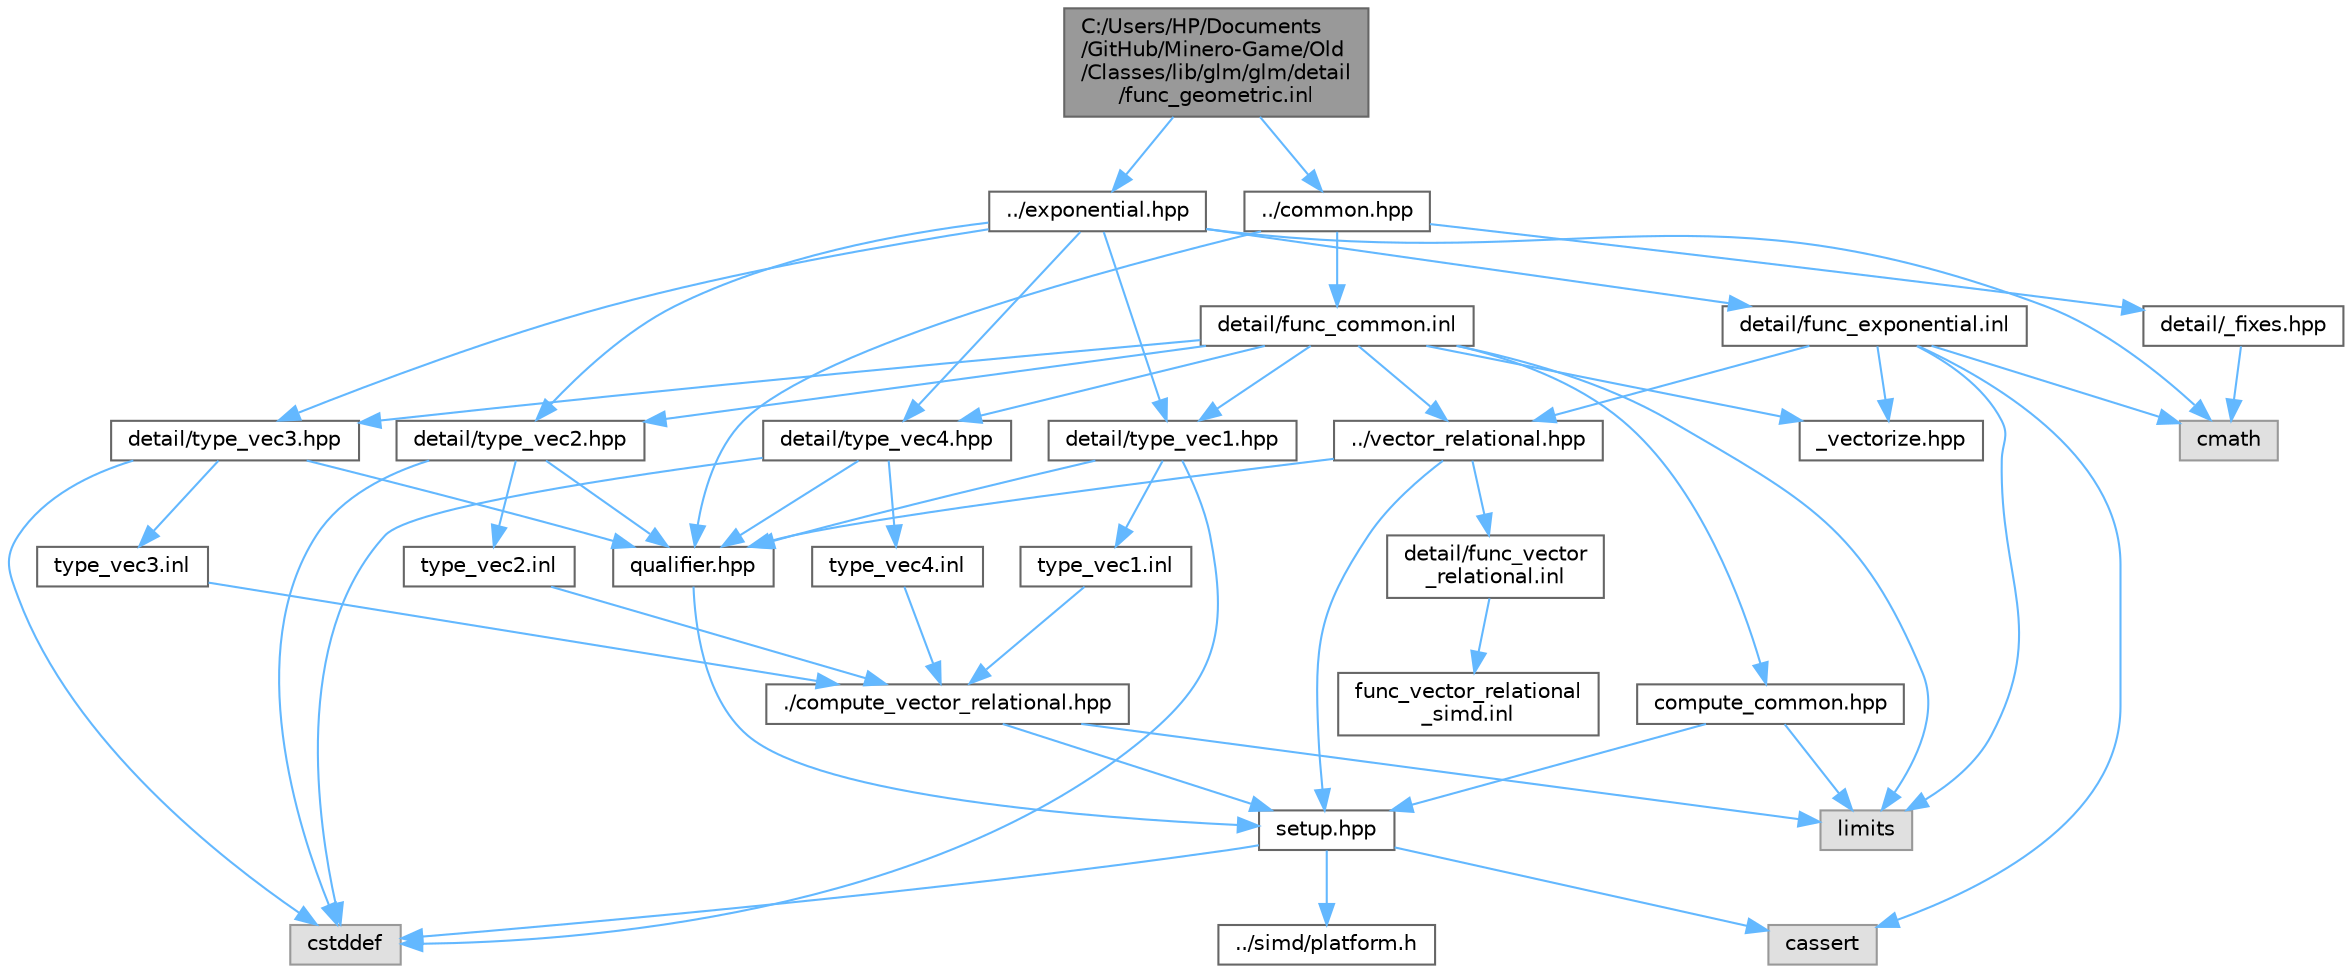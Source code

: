 digraph "C:/Users/HP/Documents/GitHub/Minero-Game/Old/Classes/lib/glm/glm/detail/func_geometric.inl"
{
 // LATEX_PDF_SIZE
  bgcolor="transparent";
  edge [fontname=Helvetica,fontsize=10,labelfontname=Helvetica,labelfontsize=10];
  node [fontname=Helvetica,fontsize=10,shape=box,height=0.2,width=0.4];
  Node1 [id="Node000001",label="C:/Users/HP/Documents\l/GitHub/Minero-Game/Old\l/Classes/lib/glm/glm/detail\l/func_geometric.inl",height=0.2,width=0.4,color="gray40", fillcolor="grey60", style="filled", fontcolor="black",tooltip=" "];
  Node1 -> Node2 [id="edge107_Node000001_Node000002",color="steelblue1",style="solid",tooltip=" "];
  Node2 [id="Node000002",label="../exponential.hpp",height=0.2,width=0.4,color="grey40", fillcolor="white", style="filled",URL="$_old_2_classes_2lib_2glm_2glm_2exponential_8hpp.html",tooltip=" "];
  Node2 -> Node3 [id="edge108_Node000002_Node000003",color="steelblue1",style="solid",tooltip=" "];
  Node3 [id="Node000003",label="detail/type_vec1.hpp",height=0.2,width=0.4,color="grey40", fillcolor="white", style="filled",URL="$_old_2_classes_2lib_2glm_2glm_2detail_2type__vec1_8hpp.html",tooltip=" "];
  Node3 -> Node4 [id="edge109_Node000003_Node000004",color="steelblue1",style="solid",tooltip=" "];
  Node4 [id="Node000004",label="qualifier.hpp",height=0.2,width=0.4,color="grey40", fillcolor="white", style="filled",URL="$_old_2_classes_2lib_2glm_2glm_2detail_2qualifier_8hpp.html",tooltip=" "];
  Node4 -> Node5 [id="edge110_Node000004_Node000005",color="steelblue1",style="solid",tooltip=" "];
  Node5 [id="Node000005",label="setup.hpp",height=0.2,width=0.4,color="grey40", fillcolor="white", style="filled",URL="$_old_2_classes_2lib_2glm_2glm_2detail_2setup_8hpp.html",tooltip=" "];
  Node5 -> Node6 [id="edge111_Node000005_Node000006",color="steelblue1",style="solid",tooltip=" "];
  Node6 [id="Node000006",label="cassert",height=0.2,width=0.4,color="grey60", fillcolor="#E0E0E0", style="filled",tooltip=" "];
  Node5 -> Node7 [id="edge112_Node000005_Node000007",color="steelblue1",style="solid",tooltip=" "];
  Node7 [id="Node000007",label="cstddef",height=0.2,width=0.4,color="grey60", fillcolor="#E0E0E0", style="filled",tooltip=" "];
  Node5 -> Node8 [id="edge113_Node000005_Node000008",color="steelblue1",style="solid",tooltip=" "];
  Node8 [id="Node000008",label="../simd/platform.h",height=0.2,width=0.4,color="grey40", fillcolor="white", style="filled",URL="$_old_2_classes_2lib_2glm_2glm_2simd_2platform_8h.html",tooltip=" "];
  Node3 -> Node7 [id="edge114_Node000003_Node000007",color="steelblue1",style="solid",tooltip=" "];
  Node3 -> Node9 [id="edge115_Node000003_Node000009",color="steelblue1",style="solid",tooltip=" "];
  Node9 [id="Node000009",label="type_vec1.inl",height=0.2,width=0.4,color="grey40", fillcolor="white", style="filled",URL="$_old_2_classes_2lib_2glm_2glm_2detail_2type__vec1_8inl.html",tooltip=" "];
  Node9 -> Node10 [id="edge116_Node000009_Node000010",color="steelblue1",style="solid",tooltip=" "];
  Node10 [id="Node000010",label="./compute_vector_relational.hpp",height=0.2,width=0.4,color="grey40", fillcolor="white", style="filled",URL="$_old_2_classes_2lib_2glm_2glm_2detail_2compute__vector__relational_8hpp.html",tooltip=" "];
  Node10 -> Node5 [id="edge117_Node000010_Node000005",color="steelblue1",style="solid",tooltip=" "];
  Node10 -> Node11 [id="edge118_Node000010_Node000011",color="steelblue1",style="solid",tooltip=" "];
  Node11 [id="Node000011",label="limits",height=0.2,width=0.4,color="grey60", fillcolor="#E0E0E0", style="filled",tooltip=" "];
  Node2 -> Node12 [id="edge119_Node000002_Node000012",color="steelblue1",style="solid",tooltip=" "];
  Node12 [id="Node000012",label="detail/type_vec2.hpp",height=0.2,width=0.4,color="grey40", fillcolor="white", style="filled",URL="$_old_2_classes_2lib_2glm_2glm_2detail_2type__vec2_8hpp.html",tooltip=" "];
  Node12 -> Node4 [id="edge120_Node000012_Node000004",color="steelblue1",style="solid",tooltip=" "];
  Node12 -> Node7 [id="edge121_Node000012_Node000007",color="steelblue1",style="solid",tooltip=" "];
  Node12 -> Node13 [id="edge122_Node000012_Node000013",color="steelblue1",style="solid",tooltip=" "];
  Node13 [id="Node000013",label="type_vec2.inl",height=0.2,width=0.4,color="grey40", fillcolor="white", style="filled",URL="$_old_2_classes_2lib_2glm_2glm_2detail_2type__vec2_8inl.html",tooltip=" "];
  Node13 -> Node10 [id="edge123_Node000013_Node000010",color="steelblue1",style="solid",tooltip=" "];
  Node2 -> Node14 [id="edge124_Node000002_Node000014",color="steelblue1",style="solid",tooltip=" "];
  Node14 [id="Node000014",label="detail/type_vec3.hpp",height=0.2,width=0.4,color="grey40", fillcolor="white", style="filled",URL="$_old_2_classes_2lib_2glm_2glm_2detail_2type__vec3_8hpp.html",tooltip=" "];
  Node14 -> Node4 [id="edge125_Node000014_Node000004",color="steelblue1",style="solid",tooltip=" "];
  Node14 -> Node7 [id="edge126_Node000014_Node000007",color="steelblue1",style="solid",tooltip=" "];
  Node14 -> Node15 [id="edge127_Node000014_Node000015",color="steelblue1",style="solid",tooltip=" "];
  Node15 [id="Node000015",label="type_vec3.inl",height=0.2,width=0.4,color="grey40", fillcolor="white", style="filled",URL="$_old_2_classes_2lib_2glm_2glm_2detail_2type__vec3_8inl.html",tooltip=" "];
  Node15 -> Node10 [id="edge128_Node000015_Node000010",color="steelblue1",style="solid",tooltip=" "];
  Node2 -> Node16 [id="edge129_Node000002_Node000016",color="steelblue1",style="solid",tooltip=" "];
  Node16 [id="Node000016",label="detail/type_vec4.hpp",height=0.2,width=0.4,color="grey40", fillcolor="white", style="filled",URL="$_old_2_classes_2lib_2glm_2glm_2detail_2type__vec4_8hpp.html",tooltip=" "];
  Node16 -> Node4 [id="edge130_Node000016_Node000004",color="steelblue1",style="solid",tooltip=" "];
  Node16 -> Node7 [id="edge131_Node000016_Node000007",color="steelblue1",style="solid",tooltip=" "];
  Node16 -> Node17 [id="edge132_Node000016_Node000017",color="steelblue1",style="solid",tooltip=" "];
  Node17 [id="Node000017",label="type_vec4.inl",height=0.2,width=0.4,color="grey40", fillcolor="white", style="filled",URL="$_old_2_classes_2lib_2glm_2glm_2detail_2type__vec4_8inl.html",tooltip=" "];
  Node17 -> Node10 [id="edge133_Node000017_Node000010",color="steelblue1",style="solid",tooltip=" "];
  Node2 -> Node18 [id="edge134_Node000002_Node000018",color="steelblue1",style="solid",tooltip=" "];
  Node18 [id="Node000018",label="cmath",height=0.2,width=0.4,color="grey60", fillcolor="#E0E0E0", style="filled",tooltip=" "];
  Node2 -> Node19 [id="edge135_Node000002_Node000019",color="steelblue1",style="solid",tooltip=" "];
  Node19 [id="Node000019",label="detail/func_exponential.inl",height=0.2,width=0.4,color="grey40", fillcolor="white", style="filled",URL="$_old_2_classes_2lib_2glm_2glm_2detail_2func__exponential_8inl.html",tooltip=" "];
  Node19 -> Node20 [id="edge136_Node000019_Node000020",color="steelblue1",style="solid",tooltip=" "];
  Node20 [id="Node000020",label="../vector_relational.hpp",height=0.2,width=0.4,color="grey40", fillcolor="white", style="filled",URL="$_old_2_classes_2lib_2glm_2glm_2vector__relational_8hpp.html",tooltip=" "];
  Node20 -> Node4 [id="edge137_Node000020_Node000004",color="steelblue1",style="solid",tooltip=" "];
  Node20 -> Node5 [id="edge138_Node000020_Node000005",color="steelblue1",style="solid",tooltip=" "];
  Node20 -> Node21 [id="edge139_Node000020_Node000021",color="steelblue1",style="solid",tooltip=" "];
  Node21 [id="Node000021",label="detail/func_vector\l_relational.inl",height=0.2,width=0.4,color="grey40", fillcolor="white", style="filled",URL="$_old_2_classes_2lib_2glm_2glm_2detail_2func__vector__relational_8inl.html",tooltip=" "];
  Node21 -> Node22 [id="edge140_Node000021_Node000022",color="steelblue1",style="solid",tooltip=" "];
  Node22 [id="Node000022",label="func_vector_relational\l_simd.inl",height=0.2,width=0.4,color="grey40", fillcolor="white", style="filled",URL="$_old_2_classes_2lib_2glm_2glm_2detail_2func__vector__relational__simd_8inl.html",tooltip=" "];
  Node19 -> Node23 [id="edge141_Node000019_Node000023",color="steelblue1",style="solid",tooltip=" "];
  Node23 [id="Node000023",label="_vectorize.hpp",height=0.2,width=0.4,color="grey40", fillcolor="white", style="filled",URL="$_old_2_classes_2lib_2glm_2glm_2detail_2__vectorize_8hpp.html",tooltip=" "];
  Node19 -> Node11 [id="edge142_Node000019_Node000011",color="steelblue1",style="solid",tooltip=" "];
  Node19 -> Node18 [id="edge143_Node000019_Node000018",color="steelblue1",style="solid",tooltip=" "];
  Node19 -> Node6 [id="edge144_Node000019_Node000006",color="steelblue1",style="solid",tooltip=" "];
  Node1 -> Node24 [id="edge145_Node000001_Node000024",color="steelblue1",style="solid",tooltip=" "];
  Node24 [id="Node000024",label="../common.hpp",height=0.2,width=0.4,color="grey40", fillcolor="white", style="filled",URL="$_old_2_classes_2lib_2glm_2glm_2common_8hpp.html",tooltip=" "];
  Node24 -> Node4 [id="edge146_Node000024_Node000004",color="steelblue1",style="solid",tooltip=" "];
  Node24 -> Node25 [id="edge147_Node000024_Node000025",color="steelblue1",style="solid",tooltip=" "];
  Node25 [id="Node000025",label="detail/_fixes.hpp",height=0.2,width=0.4,color="grey40", fillcolor="white", style="filled",URL="$_old_2_classes_2lib_2glm_2glm_2detail_2__fixes_8hpp.html",tooltip=" "];
  Node25 -> Node18 [id="edge148_Node000025_Node000018",color="steelblue1",style="solid",tooltip=" "];
  Node24 -> Node26 [id="edge149_Node000024_Node000026",color="steelblue1",style="solid",tooltip=" "];
  Node26 [id="Node000026",label="detail/func_common.inl",height=0.2,width=0.4,color="grey40", fillcolor="white", style="filled",URL="$_old_2_classes_2lib_2glm_2glm_2detail_2func__common_8inl.html",tooltip=" "];
  Node26 -> Node20 [id="edge150_Node000026_Node000020",color="steelblue1",style="solid",tooltip=" "];
  Node26 -> Node27 [id="edge151_Node000026_Node000027",color="steelblue1",style="solid",tooltip=" "];
  Node27 [id="Node000027",label="compute_common.hpp",height=0.2,width=0.4,color="grey40", fillcolor="white", style="filled",URL="$_old_2_classes_2lib_2glm_2glm_2detail_2compute__common_8hpp.html",tooltip=" "];
  Node27 -> Node5 [id="edge152_Node000027_Node000005",color="steelblue1",style="solid",tooltip=" "];
  Node27 -> Node11 [id="edge153_Node000027_Node000011",color="steelblue1",style="solid",tooltip=" "];
  Node26 -> Node3 [id="edge154_Node000026_Node000003",color="steelblue1",style="solid",tooltip=" "];
  Node26 -> Node12 [id="edge155_Node000026_Node000012",color="steelblue1",style="solid",tooltip=" "];
  Node26 -> Node14 [id="edge156_Node000026_Node000014",color="steelblue1",style="solid",tooltip=" "];
  Node26 -> Node16 [id="edge157_Node000026_Node000016",color="steelblue1",style="solid",tooltip=" "];
  Node26 -> Node23 [id="edge158_Node000026_Node000023",color="steelblue1",style="solid",tooltip=" "];
  Node26 -> Node11 [id="edge159_Node000026_Node000011",color="steelblue1",style="solid",tooltip=" "];
}
